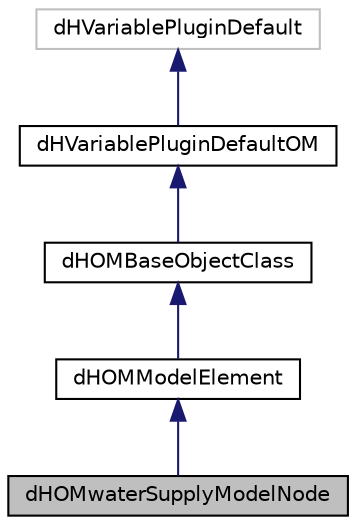 digraph "dHOMwaterSupplyModelNode"
{
 // LATEX_PDF_SIZE
  edge [fontname="Helvetica",fontsize="10",labelfontname="Helvetica",labelfontsize="10"];
  node [fontname="Helvetica",fontsize="10",shape=record];
  Node1 [label="dHOMwaterSupplyModelNode",height=0.2,width=0.4,color="black", fillcolor="grey75", style="filled", fontcolor="black",tooltip=" "];
  Node2 -> Node1 [dir="back",color="midnightblue",fontsize="10",style="solid",fontname="Helvetica"];
  Node2 [label="dHOMModelElement",height=0.2,width=0.4,color="black", fillcolor="white", style="filled",URL="$classdHOMModelElement.html",tooltip=" "];
  Node3 -> Node2 [dir="back",color="midnightblue",fontsize="10",style="solid",fontname="Helvetica"];
  Node3 [label="dHOMBaseObjectClass",height=0.2,width=0.4,color="black", fillcolor="white", style="filled",URL="$classdHOMBaseObjectClass.html",tooltip=" "];
  Node4 -> Node3 [dir="back",color="midnightblue",fontsize="10",style="solid",fontname="Helvetica"];
  Node4 [label="dHVariablePluginDefaultOM",height=0.2,width=0.4,color="black", fillcolor="white", style="filled",URL="$classdHVariablePluginDefaultOM.html",tooltip=" "];
  Node5 -> Node4 [dir="back",color="midnightblue",fontsize="10",style="solid",fontname="Helvetica"];
  Node5 [label="dHVariablePluginDefault",height=0.2,width=0.4,color="grey75", fillcolor="white", style="filled",tooltip=" "];
}

